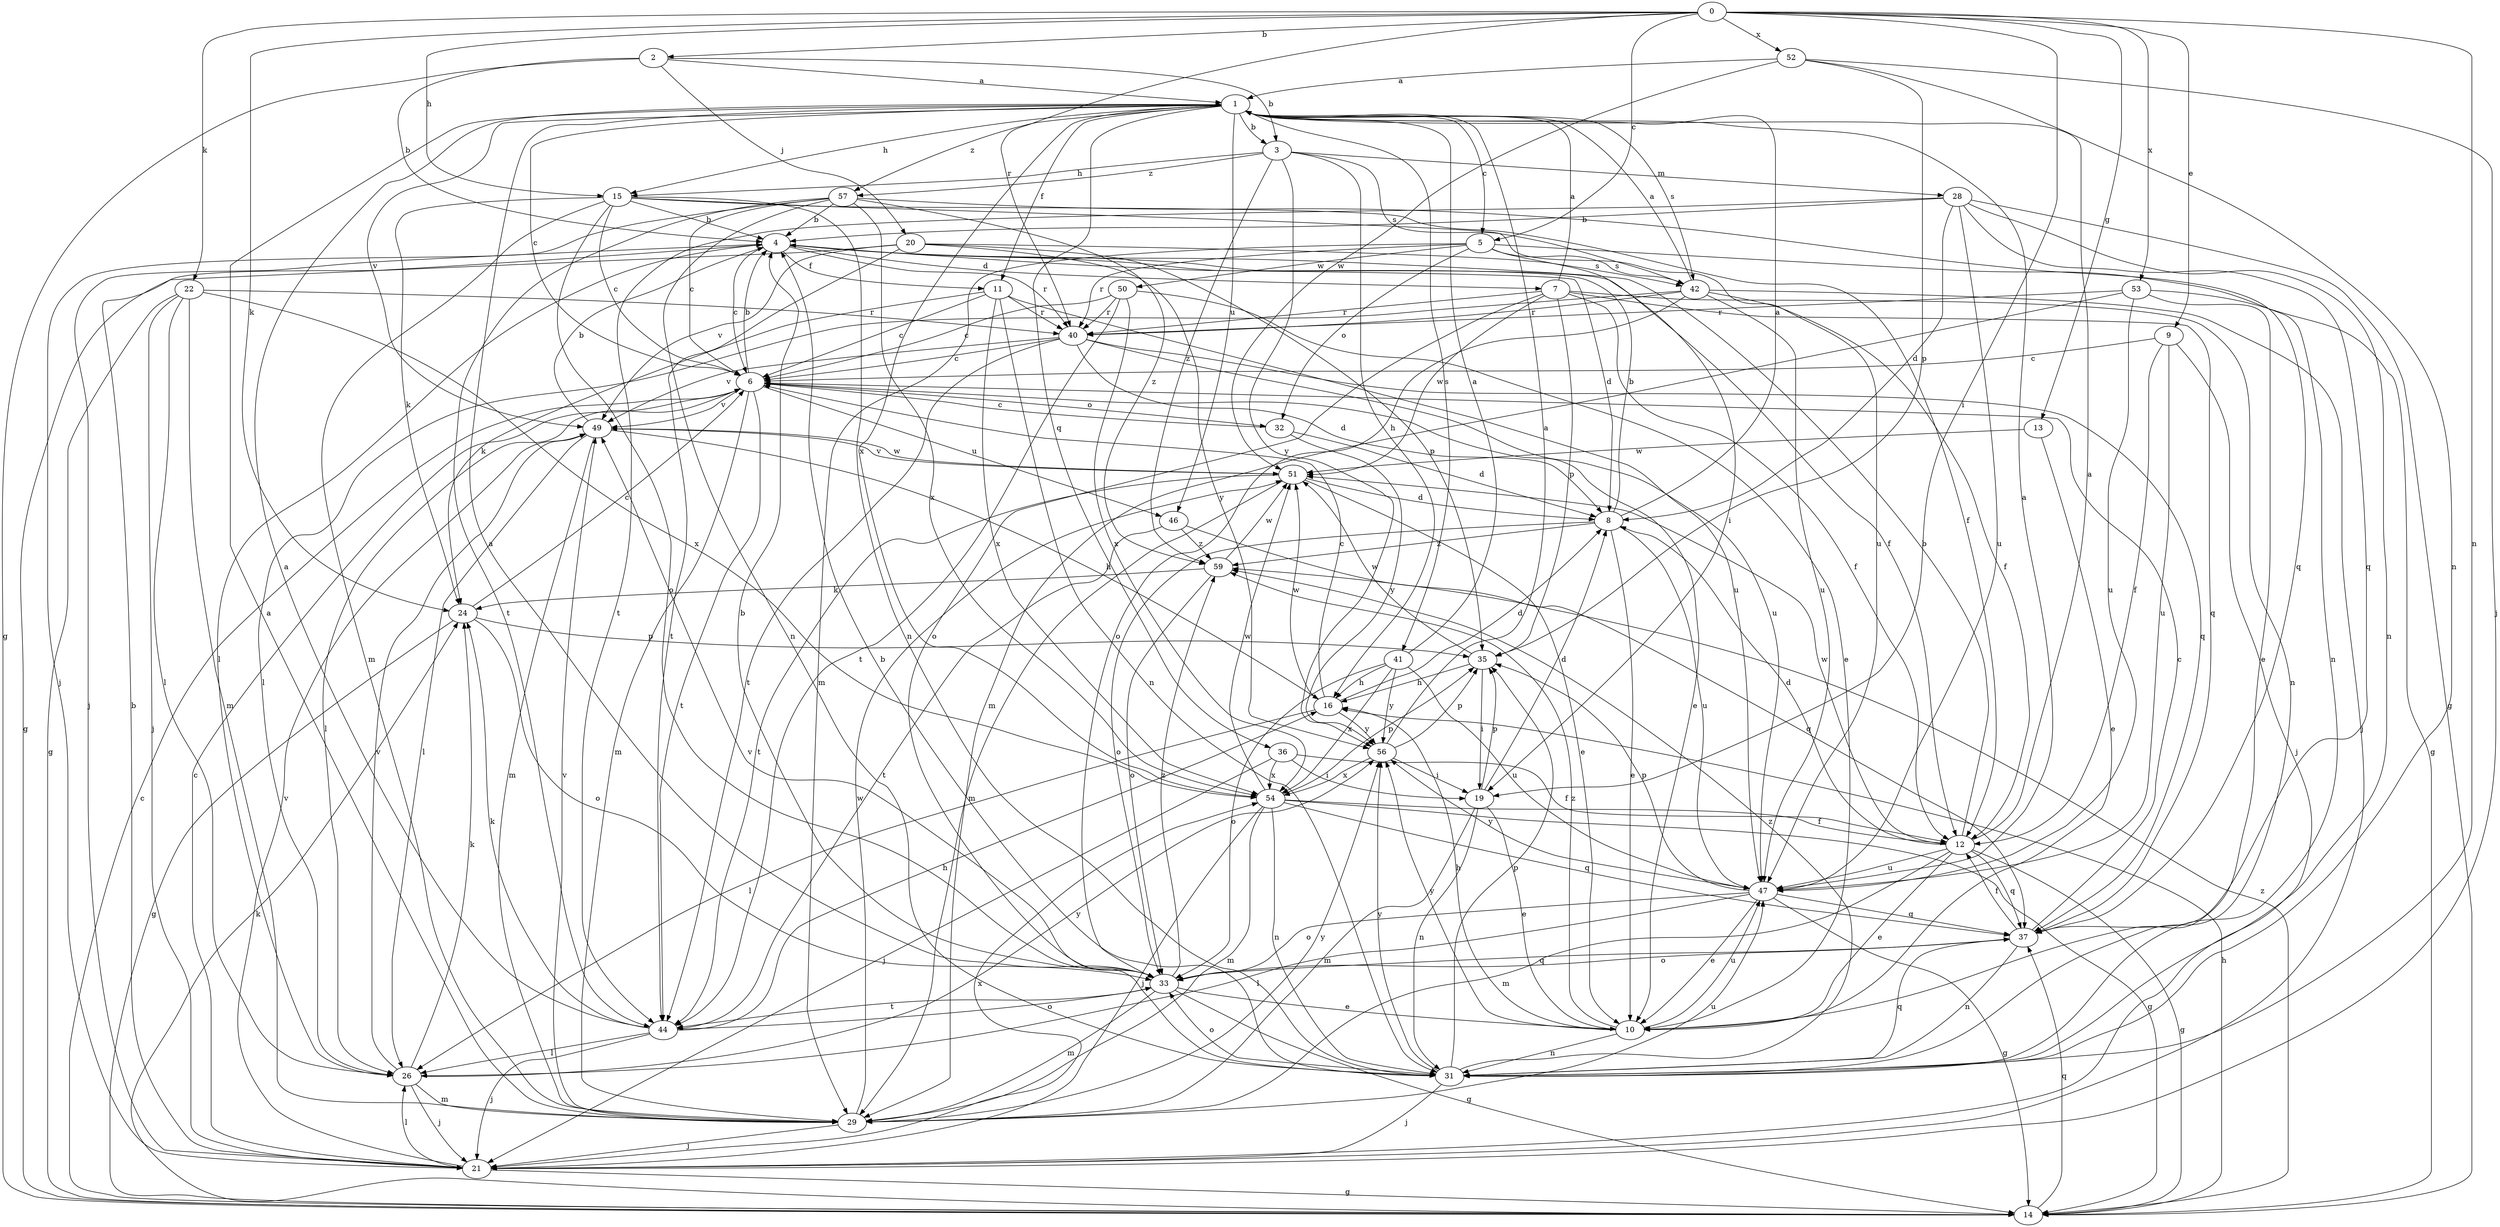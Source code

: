strict digraph  {
0;
1;
2;
3;
4;
5;
6;
7;
8;
9;
10;
11;
12;
13;
14;
15;
16;
19;
20;
21;
22;
24;
26;
28;
29;
31;
32;
33;
35;
36;
37;
40;
41;
42;
44;
46;
47;
49;
50;
51;
52;
53;
54;
56;
57;
59;
0 -> 2  [label=b];
0 -> 5  [label=c];
0 -> 9  [label=e];
0 -> 13  [label=g];
0 -> 15  [label=h];
0 -> 19  [label=i];
0 -> 22  [label=k];
0 -> 24  [label=k];
0 -> 31  [label=n];
0 -> 40  [label=r];
0 -> 52  [label=x];
0 -> 53  [label=x];
1 -> 3  [label=b];
1 -> 5  [label=c];
1 -> 6  [label=c];
1 -> 11  [label=f];
1 -> 15  [label=h];
1 -> 36  [label=q];
1 -> 41  [label=s];
1 -> 42  [label=s];
1 -> 46  [label=u];
1 -> 49  [label=v];
1 -> 54  [label=x];
1 -> 57  [label=z];
2 -> 1  [label=a];
2 -> 3  [label=b];
2 -> 4  [label=b];
2 -> 14  [label=g];
2 -> 20  [label=j];
3 -> 15  [label=h];
3 -> 16  [label=h];
3 -> 28  [label=m];
3 -> 42  [label=s];
3 -> 56  [label=y];
3 -> 57  [label=z];
3 -> 59  [label=z];
4 -> 6  [label=c];
4 -> 7  [label=d];
4 -> 8  [label=d];
4 -> 11  [label=f];
4 -> 12  [label=f];
4 -> 21  [label=j];
4 -> 26  [label=l];
4 -> 40  [label=r];
5 -> 19  [label=i];
5 -> 29  [label=m];
5 -> 31  [label=n];
5 -> 32  [label=o];
5 -> 40  [label=r];
5 -> 42  [label=s];
5 -> 50  [label=w];
6 -> 4  [label=b];
6 -> 10  [label=e];
6 -> 26  [label=l];
6 -> 29  [label=m];
6 -> 32  [label=o];
6 -> 44  [label=t];
6 -> 46  [label=u];
6 -> 49  [label=v];
7 -> 1  [label=a];
7 -> 12  [label=f];
7 -> 31  [label=n];
7 -> 33  [label=o];
7 -> 35  [label=p];
7 -> 37  [label=q];
7 -> 40  [label=r];
7 -> 51  [label=w];
8 -> 1  [label=a];
8 -> 4  [label=b];
8 -> 10  [label=e];
8 -> 33  [label=o];
8 -> 47  [label=u];
8 -> 59  [label=z];
9 -> 6  [label=c];
9 -> 12  [label=f];
9 -> 21  [label=j];
9 -> 47  [label=u];
10 -> 16  [label=h];
10 -> 31  [label=n];
10 -> 47  [label=u];
10 -> 56  [label=y];
10 -> 59  [label=z];
11 -> 6  [label=c];
11 -> 24  [label=k];
11 -> 31  [label=n];
11 -> 40  [label=r];
11 -> 47  [label=u];
11 -> 54  [label=x];
12 -> 1  [label=a];
12 -> 4  [label=b];
12 -> 8  [label=d];
12 -> 10  [label=e];
12 -> 14  [label=g];
12 -> 29  [label=m];
12 -> 37  [label=q];
12 -> 47  [label=u];
12 -> 51  [label=w];
13 -> 10  [label=e];
13 -> 51  [label=w];
14 -> 6  [label=c];
14 -> 16  [label=h];
14 -> 24  [label=k];
14 -> 37  [label=q];
14 -> 59  [label=z];
15 -> 4  [label=b];
15 -> 6  [label=c];
15 -> 12  [label=f];
15 -> 24  [label=k];
15 -> 29  [label=m];
15 -> 31  [label=n];
15 -> 33  [label=o];
15 -> 47  [label=u];
16 -> 6  [label=c];
16 -> 8  [label=d];
16 -> 26  [label=l];
16 -> 51  [label=w];
16 -> 56  [label=y];
19 -> 8  [label=d];
19 -> 10  [label=e];
19 -> 29  [label=m];
19 -> 31  [label=n];
19 -> 35  [label=p];
20 -> 14  [label=g];
20 -> 35  [label=p];
20 -> 42  [label=s];
20 -> 44  [label=t];
20 -> 49  [label=v];
20 -> 56  [label=y];
21 -> 4  [label=b];
21 -> 6  [label=c];
21 -> 14  [label=g];
21 -> 26  [label=l];
21 -> 49  [label=v];
21 -> 54  [label=x];
22 -> 14  [label=g];
22 -> 21  [label=j];
22 -> 26  [label=l];
22 -> 29  [label=m];
22 -> 40  [label=r];
22 -> 54  [label=x];
24 -> 6  [label=c];
24 -> 14  [label=g];
24 -> 33  [label=o];
24 -> 35  [label=p];
26 -> 21  [label=j];
26 -> 24  [label=k];
26 -> 29  [label=m];
26 -> 49  [label=v];
26 -> 56  [label=y];
28 -> 4  [label=b];
28 -> 8  [label=d];
28 -> 14  [label=g];
28 -> 31  [label=n];
28 -> 37  [label=q];
28 -> 44  [label=t];
28 -> 47  [label=u];
29 -> 1  [label=a];
29 -> 21  [label=j];
29 -> 47  [label=u];
29 -> 49  [label=v];
29 -> 51  [label=w];
29 -> 56  [label=y];
31 -> 4  [label=b];
31 -> 21  [label=j];
31 -> 33  [label=o];
31 -> 35  [label=p];
31 -> 37  [label=q];
31 -> 49  [label=v];
31 -> 56  [label=y];
31 -> 59  [label=z];
32 -> 6  [label=c];
32 -> 8  [label=d];
32 -> 56  [label=y];
33 -> 1  [label=a];
33 -> 4  [label=b];
33 -> 10  [label=e];
33 -> 14  [label=g];
33 -> 29  [label=m];
33 -> 37  [label=q];
33 -> 44  [label=t];
33 -> 59  [label=z];
35 -> 16  [label=h];
35 -> 19  [label=i];
35 -> 51  [label=w];
36 -> 12  [label=f];
36 -> 19  [label=i];
36 -> 21  [label=j];
36 -> 54  [label=x];
37 -> 6  [label=c];
37 -> 12  [label=f];
37 -> 31  [label=n];
37 -> 33  [label=o];
40 -> 6  [label=c];
40 -> 8  [label=d];
40 -> 37  [label=q];
40 -> 44  [label=t];
40 -> 47  [label=u];
40 -> 49  [label=v];
41 -> 1  [label=a];
41 -> 16  [label=h];
41 -> 33  [label=o];
41 -> 47  [label=u];
41 -> 54  [label=x];
41 -> 56  [label=y];
42 -> 1  [label=a];
42 -> 12  [label=f];
42 -> 21  [label=j];
42 -> 26  [label=l];
42 -> 33  [label=o];
42 -> 40  [label=r];
42 -> 47  [label=u];
44 -> 1  [label=a];
44 -> 16  [label=h];
44 -> 21  [label=j];
44 -> 24  [label=k];
44 -> 26  [label=l];
44 -> 33  [label=o];
46 -> 37  [label=q];
46 -> 44  [label=t];
46 -> 59  [label=z];
47 -> 1  [label=a];
47 -> 10  [label=e];
47 -> 14  [label=g];
47 -> 26  [label=l];
47 -> 33  [label=o];
47 -> 35  [label=p];
47 -> 37  [label=q];
47 -> 56  [label=y];
49 -> 4  [label=b];
49 -> 16  [label=h];
49 -> 26  [label=l];
49 -> 29  [label=m];
49 -> 51  [label=w];
50 -> 6  [label=c];
50 -> 10  [label=e];
50 -> 40  [label=r];
50 -> 44  [label=t];
50 -> 54  [label=x];
51 -> 8  [label=d];
51 -> 10  [label=e];
51 -> 29  [label=m];
51 -> 44  [label=t];
51 -> 49  [label=v];
52 -> 1  [label=a];
52 -> 21  [label=j];
52 -> 31  [label=n];
52 -> 35  [label=p];
52 -> 51  [label=w];
53 -> 10  [label=e];
53 -> 14  [label=g];
53 -> 29  [label=m];
53 -> 40  [label=r];
53 -> 47  [label=u];
54 -> 12  [label=f];
54 -> 14  [label=g];
54 -> 21  [label=j];
54 -> 29  [label=m];
54 -> 31  [label=n];
54 -> 35  [label=p];
54 -> 37  [label=q];
54 -> 51  [label=w];
56 -> 1  [label=a];
56 -> 19  [label=i];
56 -> 35  [label=p];
56 -> 54  [label=x];
57 -> 4  [label=b];
57 -> 6  [label=c];
57 -> 21  [label=j];
57 -> 31  [label=n];
57 -> 37  [label=q];
57 -> 44  [label=t];
57 -> 54  [label=x];
57 -> 59  [label=z];
59 -> 24  [label=k];
59 -> 33  [label=o];
59 -> 51  [label=w];
}
